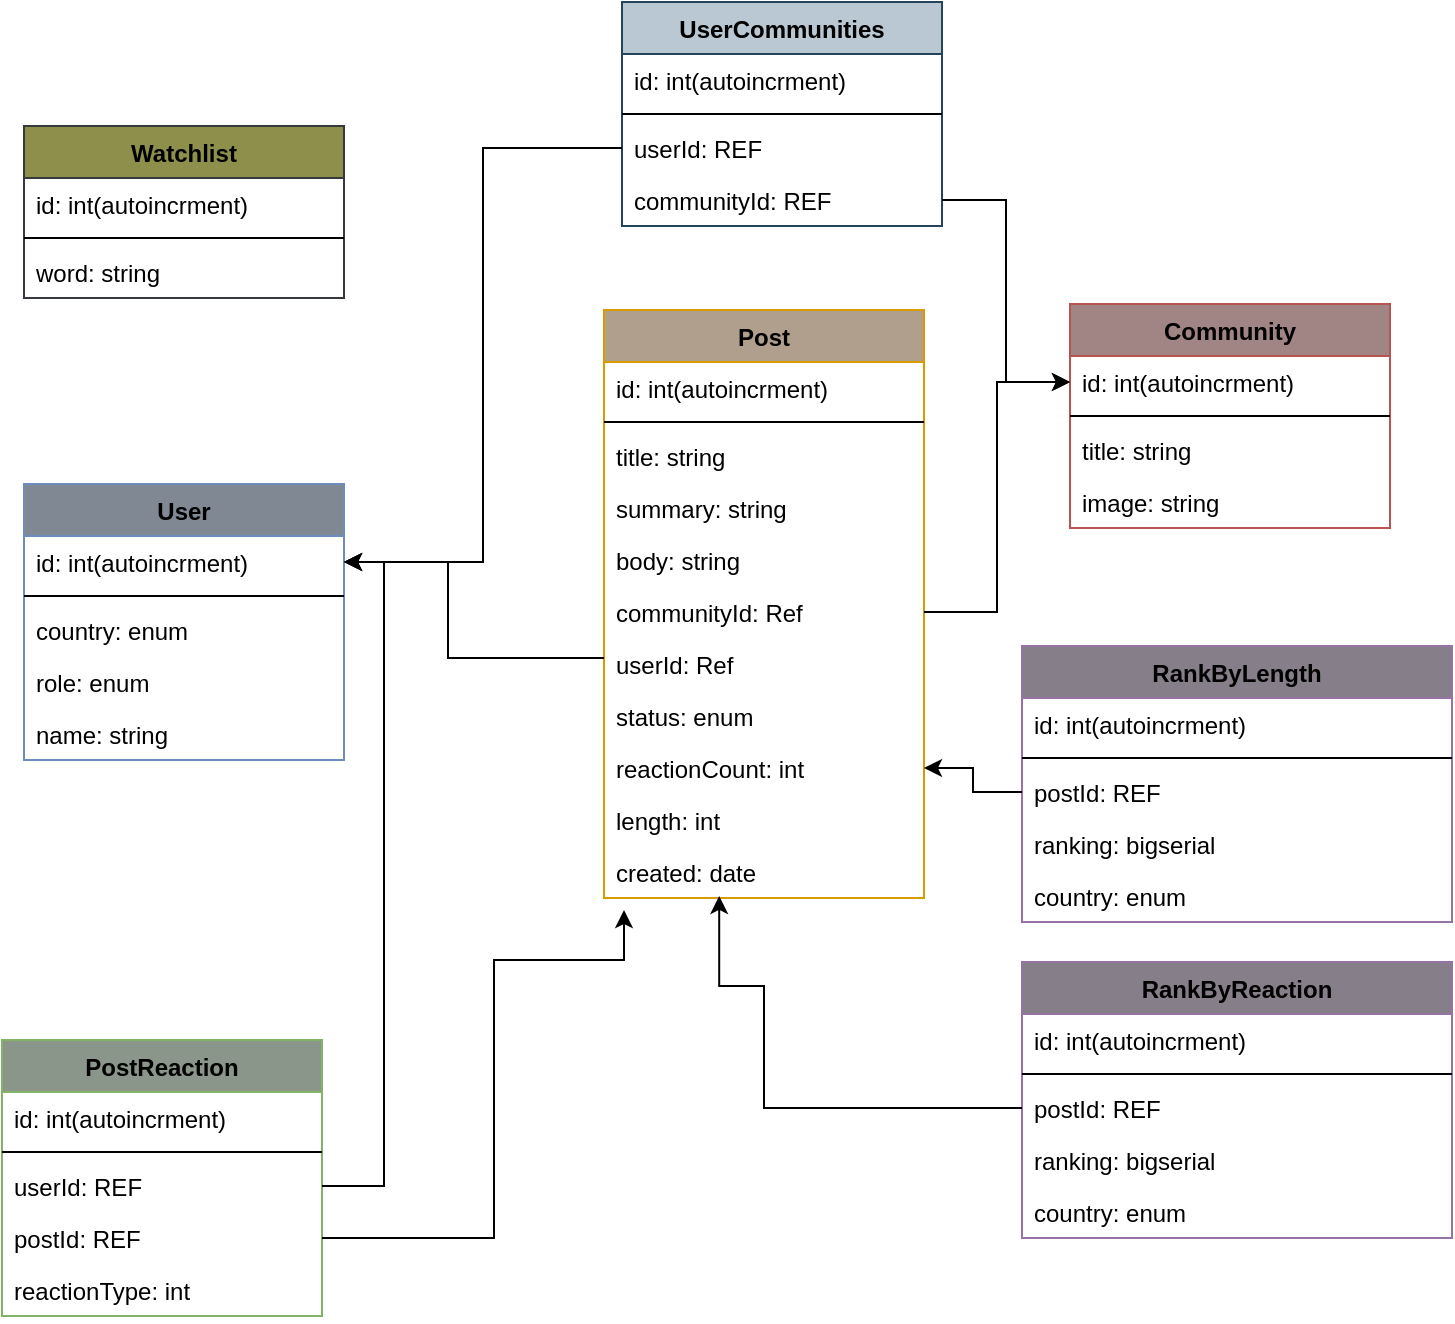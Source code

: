 <mxfile version="14.7.4" type="embed"><diagram id="yUzeiXf0-PZ1s-XsHvnF" name="Page-1"><mxGraphModel dx="1010" dy="489" grid="1" gridSize="10" guides="1" tooltips="1" connect="1" arrows="1" fold="1" page="1" pageScale="1" pageWidth="1600" pageHeight="1100" math="0" shadow="0"><root><mxCell id="0"/><mxCell id="1" parent="0"/><mxCell id="WEGL4rApuy6SPZoM_rHp-1" value="User" style="swimlane;fontStyle=1;align=center;verticalAlign=top;childLayout=stackLayout;horizontal=1;startSize=26;horizontalStack=0;resizeParent=1;resizeParentMax=0;resizeLast=0;collapsible=1;marginBottom=0;labelBackgroundColor=none;strokeColor=#6c8ebf;fillColor=#808894;" parent="1" vertex="1"><mxGeometry x="123" y="346" width="160" height="138" as="geometry"/></mxCell><mxCell id="WEGL4rApuy6SPZoM_rHp-2" value="id: int(autoincrment)" style="text;strokeColor=none;fillColor=none;align=left;verticalAlign=top;spacingLeft=4;spacingRight=4;overflow=hidden;rotatable=0;points=[[0,0.5],[1,0.5]];portConstraint=eastwest;" parent="WEGL4rApuy6SPZoM_rHp-1" vertex="1"><mxGeometry y="26" width="160" height="26" as="geometry"/></mxCell><mxCell id="WEGL4rApuy6SPZoM_rHp-3" value="" style="line;strokeWidth=1;fillColor=none;align=left;verticalAlign=middle;spacingTop=-1;spacingLeft=3;spacingRight=3;rotatable=0;labelPosition=right;points=[];portConstraint=eastwest;" parent="WEGL4rApuy6SPZoM_rHp-1" vertex="1"><mxGeometry y="52" width="160" height="8" as="geometry"/></mxCell><mxCell id="WEGL4rApuy6SPZoM_rHp-4" value="country: enum" style="text;strokeColor=none;fillColor=none;align=left;verticalAlign=top;spacingLeft=4;spacingRight=4;overflow=hidden;rotatable=0;points=[[0,0.5],[1,0.5]];portConstraint=eastwest;" parent="WEGL4rApuy6SPZoM_rHp-1" vertex="1"><mxGeometry y="60" width="160" height="26" as="geometry"/></mxCell><mxCell id="WEGL4rApuy6SPZoM_rHp-5" value="role: enum" style="text;strokeColor=none;fillColor=none;align=left;verticalAlign=top;spacingLeft=4;spacingRight=4;overflow=hidden;rotatable=0;points=[[0,0.5],[1,0.5]];portConstraint=eastwest;" parent="WEGL4rApuy6SPZoM_rHp-1" vertex="1"><mxGeometry y="86" width="160" height="26" as="geometry"/></mxCell><mxCell id="WEGL4rApuy6SPZoM_rHp-6" value="name: string" style="text;strokeColor=none;fillColor=none;align=left;verticalAlign=top;spacingLeft=4;spacingRight=4;overflow=hidden;rotatable=0;points=[[0,0.5],[1,0.5]];portConstraint=eastwest;" parent="WEGL4rApuy6SPZoM_rHp-1" vertex="1"><mxGeometry y="112" width="160" height="26" as="geometry"/></mxCell><mxCell id="WEGL4rApuy6SPZoM_rHp-7" value="Community" style="swimlane;fontStyle=1;align=center;verticalAlign=top;childLayout=stackLayout;horizontal=1;startSize=26;horizontalStack=0;resizeParent=1;resizeParentMax=0;resizeLast=0;collapsible=1;marginBottom=0;strokeColor=#b85450;fillColor=#A18584;" parent="1" vertex="1"><mxGeometry x="646" y="256" width="160" height="112" as="geometry"/></mxCell><mxCell id="WEGL4rApuy6SPZoM_rHp-8" value="id: int(autoincrment)" style="text;strokeColor=none;fillColor=none;align=left;verticalAlign=top;spacingLeft=4;spacingRight=4;overflow=hidden;rotatable=0;points=[[0,0.5],[1,0.5]];portConstraint=eastwest;" parent="WEGL4rApuy6SPZoM_rHp-7" vertex="1"><mxGeometry y="26" width="160" height="26" as="geometry"/></mxCell><mxCell id="WEGL4rApuy6SPZoM_rHp-9" value="" style="line;strokeWidth=1;fillColor=none;align=left;verticalAlign=middle;spacingTop=-1;spacingLeft=3;spacingRight=3;rotatable=0;labelPosition=right;points=[];portConstraint=eastwest;" parent="WEGL4rApuy6SPZoM_rHp-7" vertex="1"><mxGeometry y="52" width="160" height="8" as="geometry"/></mxCell><mxCell id="WEGL4rApuy6SPZoM_rHp-10" value="title: string" style="text;strokeColor=none;fillColor=none;align=left;verticalAlign=top;spacingLeft=4;spacingRight=4;overflow=hidden;rotatable=0;points=[[0,0.5],[1,0.5]];portConstraint=eastwest;" parent="WEGL4rApuy6SPZoM_rHp-7" vertex="1"><mxGeometry y="60" width="160" height="26" as="geometry"/></mxCell><mxCell id="WEGL4rApuy6SPZoM_rHp-11" value="image: string" style="text;strokeColor=none;fillColor=none;align=left;verticalAlign=top;spacingLeft=4;spacingRight=4;overflow=hidden;rotatable=0;points=[[0,0.5],[1,0.5]];portConstraint=eastwest;" parent="WEGL4rApuy6SPZoM_rHp-7" vertex="1"><mxGeometry y="86" width="160" height="26" as="geometry"/></mxCell><mxCell id="WEGL4rApuy6SPZoM_rHp-12" value="Post" style="swimlane;fontStyle=1;align=center;verticalAlign=top;childLayout=stackLayout;horizontal=1;startSize=26;horizontalStack=0;resizeParent=1;resizeParentMax=0;resizeLast=0;collapsible=1;marginBottom=0;strokeColor=#d79b00;fillColor=#B09F8D;" parent="1" vertex="1"><mxGeometry x="413" y="259" width="160" height="294" as="geometry"/></mxCell><mxCell id="WEGL4rApuy6SPZoM_rHp-13" value="id: int(autoincrment)" style="text;strokeColor=none;fillColor=none;align=left;verticalAlign=top;spacingLeft=4;spacingRight=4;overflow=hidden;rotatable=0;points=[[0,0.5],[1,0.5]];portConstraint=eastwest;" parent="WEGL4rApuy6SPZoM_rHp-12" vertex="1"><mxGeometry y="26" width="160" height="26" as="geometry"/></mxCell><mxCell id="WEGL4rApuy6SPZoM_rHp-14" value="" style="line;strokeWidth=1;fillColor=none;align=left;verticalAlign=middle;spacingTop=-1;spacingLeft=3;spacingRight=3;rotatable=0;labelPosition=right;points=[];portConstraint=eastwest;" parent="WEGL4rApuy6SPZoM_rHp-12" vertex="1"><mxGeometry y="52" width="160" height="8" as="geometry"/></mxCell><mxCell id="WEGL4rApuy6SPZoM_rHp-15" value="title: string" style="text;strokeColor=none;fillColor=none;align=left;verticalAlign=top;spacingLeft=4;spacingRight=4;overflow=hidden;rotatable=0;points=[[0,0.5],[1,0.5]];portConstraint=eastwest;" parent="WEGL4rApuy6SPZoM_rHp-12" vertex="1"><mxGeometry y="60" width="160" height="26" as="geometry"/></mxCell><mxCell id="WEGL4rApuy6SPZoM_rHp-16" value="summary: string" style="text;strokeColor=none;fillColor=none;align=left;verticalAlign=top;spacingLeft=4;spacingRight=4;overflow=hidden;rotatable=0;points=[[0,0.5],[1,0.5]];portConstraint=eastwest;" parent="WEGL4rApuy6SPZoM_rHp-12" vertex="1"><mxGeometry y="86" width="160" height="26" as="geometry"/></mxCell><mxCell id="WEGL4rApuy6SPZoM_rHp-17" value="body: string" style="text;strokeColor=none;fillColor=none;align=left;verticalAlign=top;spacingLeft=4;spacingRight=4;overflow=hidden;rotatable=0;points=[[0,0.5],[1,0.5]];portConstraint=eastwest;" parent="WEGL4rApuy6SPZoM_rHp-12" vertex="1"><mxGeometry y="112" width="160" height="26" as="geometry"/></mxCell><mxCell id="WEGL4rApuy6SPZoM_rHp-18" value="communityId: Ref" style="text;strokeColor=none;fillColor=none;align=left;verticalAlign=top;spacingLeft=4;spacingRight=4;overflow=hidden;rotatable=0;points=[[0,0.5],[1,0.5]];portConstraint=eastwest;" parent="WEGL4rApuy6SPZoM_rHp-12" vertex="1"><mxGeometry y="138" width="160" height="26" as="geometry"/></mxCell><mxCell id="WEGL4rApuy6SPZoM_rHp-19" value="userId: Ref" style="text;strokeColor=none;fillColor=none;align=left;verticalAlign=top;spacingLeft=4;spacingRight=4;overflow=hidden;rotatable=0;points=[[0,0.5],[1,0.5]];portConstraint=eastwest;" parent="WEGL4rApuy6SPZoM_rHp-12" vertex="1"><mxGeometry y="164" width="160" height="26" as="geometry"/></mxCell><mxCell id="WEGL4rApuy6SPZoM_rHp-20" value="status: enum" style="text;strokeColor=none;fillColor=none;align=left;verticalAlign=top;spacingLeft=4;spacingRight=4;overflow=hidden;rotatable=0;points=[[0,0.5],[1,0.5]];portConstraint=eastwest;" parent="WEGL4rApuy6SPZoM_rHp-12" vertex="1"><mxGeometry y="190" width="160" height="26" as="geometry"/></mxCell><mxCell id="WEGL4rApuy6SPZoM_rHp-21" value="reactionCount: int" style="text;strokeColor=none;fillColor=none;align=left;verticalAlign=top;spacingLeft=4;spacingRight=4;overflow=hidden;rotatable=0;points=[[0,0.5],[1,0.5]];portConstraint=eastwest;" parent="WEGL4rApuy6SPZoM_rHp-12" vertex="1"><mxGeometry y="216" width="160" height="26" as="geometry"/></mxCell><mxCell id="WEGL4rApuy6SPZoM_rHp-22" value="length: int" style="text;strokeColor=none;fillColor=none;align=left;verticalAlign=top;spacingLeft=4;spacingRight=4;overflow=hidden;rotatable=0;points=[[0,0.5],[1,0.5]];portConstraint=eastwest;" parent="WEGL4rApuy6SPZoM_rHp-12" vertex="1"><mxGeometry y="242" width="160" height="26" as="geometry"/></mxCell><mxCell id="WEGL4rApuy6SPZoM_rHp-23" value="created: date" style="text;strokeColor=none;fillColor=none;align=left;verticalAlign=top;spacingLeft=4;spacingRight=4;overflow=hidden;rotatable=0;points=[[0,0.5],[1,0.5]];portConstraint=eastwest;" parent="WEGL4rApuy6SPZoM_rHp-12" vertex="1"><mxGeometry y="268" width="160" height="26" as="geometry"/></mxCell><mxCell id="WEGL4rApuy6SPZoM_rHp-24" style="edgeStyle=orthogonalEdgeStyle;rounded=0;orthogonalLoop=1;jettySize=auto;html=1;" parent="1" source="WEGL4rApuy6SPZoM_rHp-18" target="WEGL4rApuy6SPZoM_rHp-8" edge="1"><mxGeometry relative="1" as="geometry"/></mxCell><mxCell id="WEGL4rApuy6SPZoM_rHp-25" style="edgeStyle=orthogonalEdgeStyle;rounded=0;orthogonalLoop=1;jettySize=auto;html=1;entryX=1;entryY=0.5;entryDx=0;entryDy=0;" parent="1" source="WEGL4rApuy6SPZoM_rHp-19" target="WEGL4rApuy6SPZoM_rHp-2" edge="1"><mxGeometry relative="1" as="geometry"><Array as="points"><mxPoint x="335" y="433"/><mxPoint x="335" y="385"/></Array></mxGeometry></mxCell><mxCell id="WEGL4rApuy6SPZoM_rHp-26" value="PostReaction" style="swimlane;fontStyle=1;align=center;verticalAlign=top;childLayout=stackLayout;horizontal=1;startSize=26;horizontalStack=0;resizeParent=1;resizeParentMax=0;resizeLast=0;collapsible=1;marginBottom=0;strokeColor=#82b366;fillColor=#8A9689;" parent="1" vertex="1"><mxGeometry x="112" y="624" width="160" height="138" as="geometry"/></mxCell><mxCell id="WEGL4rApuy6SPZoM_rHp-27" value="id: int(autoincrment)" style="text;strokeColor=none;fillColor=none;align=left;verticalAlign=top;spacingLeft=4;spacingRight=4;overflow=hidden;rotatable=0;points=[[0,0.5],[1,0.5]];portConstraint=eastwest;" parent="WEGL4rApuy6SPZoM_rHp-26" vertex="1"><mxGeometry y="26" width="160" height="26" as="geometry"/></mxCell><mxCell id="WEGL4rApuy6SPZoM_rHp-28" value="" style="line;strokeWidth=1;fillColor=none;align=left;verticalAlign=middle;spacingTop=-1;spacingLeft=3;spacingRight=3;rotatable=0;labelPosition=right;points=[];portConstraint=eastwest;" parent="WEGL4rApuy6SPZoM_rHp-26" vertex="1"><mxGeometry y="52" width="160" height="8" as="geometry"/></mxCell><mxCell id="WEGL4rApuy6SPZoM_rHp-29" value="userId: REF" style="text;strokeColor=none;fillColor=none;align=left;verticalAlign=top;spacingLeft=4;spacingRight=4;overflow=hidden;rotatable=0;points=[[0,0.5],[1,0.5]];portConstraint=eastwest;" parent="WEGL4rApuy6SPZoM_rHp-26" vertex="1"><mxGeometry y="60" width="160" height="26" as="geometry"/></mxCell><mxCell id="WEGL4rApuy6SPZoM_rHp-30" value="postId: REF" style="text;strokeColor=none;fillColor=none;align=left;verticalAlign=top;spacingLeft=4;spacingRight=4;overflow=hidden;rotatable=0;points=[[0,0.5],[1,0.5]];portConstraint=eastwest;" parent="WEGL4rApuy6SPZoM_rHp-26" vertex="1"><mxGeometry y="86" width="160" height="26" as="geometry"/></mxCell><mxCell id="WEGL4rApuy6SPZoM_rHp-31" value="reactionType: int" style="text;strokeColor=none;fillColor=none;align=left;verticalAlign=top;spacingLeft=4;spacingRight=4;overflow=hidden;rotatable=0;points=[[0,0.5],[1,0.5]];portConstraint=eastwest;" parent="WEGL4rApuy6SPZoM_rHp-26" vertex="1"><mxGeometry y="112" width="160" height="26" as="geometry"/></mxCell><mxCell id="WEGL4rApuy6SPZoM_rHp-32" style="edgeStyle=orthogonalEdgeStyle;rounded=0;orthogonalLoop=1;jettySize=auto;html=1;entryX=1;entryY=0.5;entryDx=0;entryDy=0;" parent="1" source="WEGL4rApuy6SPZoM_rHp-29" target="WEGL4rApuy6SPZoM_rHp-2" edge="1"><mxGeometry relative="1" as="geometry"/></mxCell><mxCell id="WEGL4rApuy6SPZoM_rHp-33" value="UserCommunities" style="swimlane;fontStyle=1;align=center;verticalAlign=top;childLayout=stackLayout;horizontal=1;startSize=26;horizontalStack=0;resizeParent=1;resizeParentMax=0;resizeLast=0;collapsible=1;marginBottom=0;fillColor=#bac8d3;strokeColor=#23445d;" parent="1" vertex="1"><mxGeometry x="422" y="105" width="160" height="112" as="geometry"/></mxCell><mxCell id="WEGL4rApuy6SPZoM_rHp-34" value="id: int(autoincrment)" style="text;strokeColor=none;fillColor=none;align=left;verticalAlign=top;spacingLeft=4;spacingRight=4;overflow=hidden;rotatable=0;points=[[0,0.5],[1,0.5]];portConstraint=eastwest;" parent="WEGL4rApuy6SPZoM_rHp-33" vertex="1"><mxGeometry y="26" width="160" height="26" as="geometry"/></mxCell><mxCell id="WEGL4rApuy6SPZoM_rHp-35" value="" style="line;strokeWidth=1;fillColor=none;align=left;verticalAlign=middle;spacingTop=-1;spacingLeft=3;spacingRight=3;rotatable=0;labelPosition=right;points=[];portConstraint=eastwest;" parent="WEGL4rApuy6SPZoM_rHp-33" vertex="1"><mxGeometry y="52" width="160" height="8" as="geometry"/></mxCell><mxCell id="WEGL4rApuy6SPZoM_rHp-36" value="userId: REF" style="text;strokeColor=none;fillColor=none;align=left;verticalAlign=top;spacingLeft=4;spacingRight=4;overflow=hidden;rotatable=0;points=[[0,0.5],[1,0.5]];portConstraint=eastwest;" parent="WEGL4rApuy6SPZoM_rHp-33" vertex="1"><mxGeometry y="60" width="160" height="26" as="geometry"/></mxCell><mxCell id="WEGL4rApuy6SPZoM_rHp-37" value="communityId: REF" style="text;strokeColor=none;fillColor=none;align=left;verticalAlign=top;spacingLeft=4;spacingRight=4;overflow=hidden;rotatable=0;points=[[0,0.5],[1,0.5]];portConstraint=eastwest;" parent="WEGL4rApuy6SPZoM_rHp-33" vertex="1"><mxGeometry y="86" width="160" height="26" as="geometry"/></mxCell><mxCell id="WEGL4rApuy6SPZoM_rHp-38" style="edgeStyle=orthogonalEdgeStyle;rounded=0;orthogonalLoop=1;jettySize=auto;html=1;" parent="1" source="WEGL4rApuy6SPZoM_rHp-36" target="WEGL4rApuy6SPZoM_rHp-2" edge="1"><mxGeometry relative="1" as="geometry"/></mxCell><mxCell id="WEGL4rApuy6SPZoM_rHp-39" style="edgeStyle=orthogonalEdgeStyle;rounded=0;orthogonalLoop=1;jettySize=auto;html=1;entryX=0;entryY=0.5;entryDx=0;entryDy=0;" parent="1" source="WEGL4rApuy6SPZoM_rHp-37" target="WEGL4rApuy6SPZoM_rHp-8" edge="1"><mxGeometry relative="1" as="geometry"/></mxCell><mxCell id="WEGL4rApuy6SPZoM_rHp-40" value="Watchlist" style="swimlane;fontStyle=1;align=center;verticalAlign=top;childLayout=stackLayout;horizontal=1;startSize=26;horizontalStack=0;resizeParent=1;resizeParentMax=0;resizeLast=0;collapsible=1;marginBottom=0;strokeColor=#36393d;fillColor=#8F8F4C;" parent="1" vertex="1"><mxGeometry x="123" y="167" width="160" height="86" as="geometry"/></mxCell><mxCell id="WEGL4rApuy6SPZoM_rHp-41" value="id: int(autoincrment)" style="text;strokeColor=none;fillColor=none;align=left;verticalAlign=top;spacingLeft=4;spacingRight=4;overflow=hidden;rotatable=0;points=[[0,0.5],[1,0.5]];portConstraint=eastwest;" parent="WEGL4rApuy6SPZoM_rHp-40" vertex="1"><mxGeometry y="26" width="160" height="26" as="geometry"/></mxCell><mxCell id="WEGL4rApuy6SPZoM_rHp-42" value="" style="line;strokeWidth=1;fillColor=none;align=left;verticalAlign=middle;spacingTop=-1;spacingLeft=3;spacingRight=3;rotatable=0;labelPosition=right;points=[];portConstraint=eastwest;" parent="WEGL4rApuy6SPZoM_rHp-40" vertex="1"><mxGeometry y="52" width="160" height="8" as="geometry"/></mxCell><mxCell id="WEGL4rApuy6SPZoM_rHp-43" value="word: string" style="text;strokeColor=none;fillColor=none;align=left;verticalAlign=top;spacingLeft=4;spacingRight=4;overflow=hidden;rotatable=0;points=[[0,0.5],[1,0.5]];portConstraint=eastwest;" parent="WEGL4rApuy6SPZoM_rHp-40" vertex="1"><mxGeometry y="60" width="160" height="26" as="geometry"/></mxCell><mxCell id="WEGL4rApuy6SPZoM_rHp-44" value="RankByReaction" style="swimlane;fontStyle=1;align=center;verticalAlign=top;childLayout=stackLayout;horizontal=1;startSize=26;horizontalStack=0;resizeParent=1;resizeParentMax=0;resizeLast=0;collapsible=1;marginBottom=0;strokeColor=#9673a6;fillColor=#867F8A;" parent="1" vertex="1"><mxGeometry x="622" y="585" width="215" height="138" as="geometry"/></mxCell><mxCell id="WEGL4rApuy6SPZoM_rHp-45" value="id: int(autoincrment)" style="text;strokeColor=none;fillColor=none;align=left;verticalAlign=top;spacingLeft=4;spacingRight=4;overflow=hidden;rotatable=0;points=[[0,0.5],[1,0.5]];portConstraint=eastwest;" parent="WEGL4rApuy6SPZoM_rHp-44" vertex="1"><mxGeometry y="26" width="215" height="26" as="geometry"/></mxCell><mxCell id="WEGL4rApuy6SPZoM_rHp-46" value="" style="line;strokeWidth=1;fillColor=none;align=left;verticalAlign=middle;spacingTop=-1;spacingLeft=3;spacingRight=3;rotatable=0;labelPosition=right;points=[];portConstraint=eastwest;" parent="WEGL4rApuy6SPZoM_rHp-44" vertex="1"><mxGeometry y="52" width="215" height="8" as="geometry"/></mxCell><mxCell id="WEGL4rApuy6SPZoM_rHp-47" value="postId: REF" style="text;strokeColor=none;fillColor=none;align=left;verticalAlign=top;spacingLeft=4;spacingRight=4;overflow=hidden;rotatable=0;points=[[0,0.5],[1,0.5]];portConstraint=eastwest;" parent="WEGL4rApuy6SPZoM_rHp-44" vertex="1"><mxGeometry y="60" width="215" height="26" as="geometry"/></mxCell><mxCell id="WEGL4rApuy6SPZoM_rHp-48" value="ranking: bigserial" style="text;strokeColor=none;fillColor=none;align=left;verticalAlign=top;spacingLeft=4;spacingRight=4;overflow=hidden;rotatable=0;points=[[0,0.5],[1,0.5]];portConstraint=eastwest;" parent="WEGL4rApuy6SPZoM_rHp-44" vertex="1"><mxGeometry y="86" width="215" height="26" as="geometry"/></mxCell><mxCell id="WEGL4rApuy6SPZoM_rHp-49" value="country: enum" style="text;strokeColor=none;fillColor=none;align=left;verticalAlign=top;spacingLeft=4;spacingRight=4;overflow=hidden;rotatable=0;points=[[0,0.5],[1,0.5]];portConstraint=eastwest;" parent="WEGL4rApuy6SPZoM_rHp-44" vertex="1"><mxGeometry y="112" width="215" height="26" as="geometry"/></mxCell><mxCell id="WEGL4rApuy6SPZoM_rHp-50" value="RankByLength" style="swimlane;fontStyle=1;align=center;verticalAlign=top;childLayout=stackLayout;horizontal=1;startSize=26;horizontalStack=0;resizeParent=1;resizeParentMax=0;resizeLast=0;collapsible=1;marginBottom=0;strokeColor=#9673a6;fillColor=#867F8A;" parent="1" vertex="1"><mxGeometry x="622" y="427" width="215" height="138" as="geometry"/></mxCell><mxCell id="WEGL4rApuy6SPZoM_rHp-51" value="id: int(autoincrment)" style="text;strokeColor=none;fillColor=none;align=left;verticalAlign=top;spacingLeft=4;spacingRight=4;overflow=hidden;rotatable=0;points=[[0,0.5],[1,0.5]];portConstraint=eastwest;" parent="WEGL4rApuy6SPZoM_rHp-50" vertex="1"><mxGeometry y="26" width="215" height="26" as="geometry"/></mxCell><mxCell id="WEGL4rApuy6SPZoM_rHp-52" value="" style="line;strokeWidth=1;fillColor=none;align=left;verticalAlign=middle;spacingTop=-1;spacingLeft=3;spacingRight=3;rotatable=0;labelPosition=right;points=[];portConstraint=eastwest;" parent="WEGL4rApuy6SPZoM_rHp-50" vertex="1"><mxGeometry y="52" width="215" height="8" as="geometry"/></mxCell><mxCell id="WEGL4rApuy6SPZoM_rHp-53" value="postId: REF" style="text;strokeColor=none;fillColor=none;align=left;verticalAlign=top;spacingLeft=4;spacingRight=4;overflow=hidden;rotatable=0;points=[[0,0.5],[1,0.5]];portConstraint=eastwest;" parent="WEGL4rApuy6SPZoM_rHp-50" vertex="1"><mxGeometry y="60" width="215" height="26" as="geometry"/></mxCell><mxCell id="WEGL4rApuy6SPZoM_rHp-54" value="ranking: bigserial" style="text;strokeColor=none;fillColor=none;align=left;verticalAlign=top;spacingLeft=4;spacingRight=4;overflow=hidden;rotatable=0;points=[[0,0.5],[1,0.5]];portConstraint=eastwest;" parent="WEGL4rApuy6SPZoM_rHp-50" vertex="1"><mxGeometry y="86" width="215" height="26" as="geometry"/></mxCell><mxCell id="WEGL4rApuy6SPZoM_rHp-55" value="country: enum" style="text;strokeColor=none;fillColor=none;align=left;verticalAlign=top;spacingLeft=4;spacingRight=4;overflow=hidden;rotatable=0;points=[[0,0.5],[1,0.5]];portConstraint=eastwest;" parent="WEGL4rApuy6SPZoM_rHp-50" vertex="1"><mxGeometry y="112" width="215" height="26" as="geometry"/></mxCell><mxCell id="WEGL4rApuy6SPZoM_rHp-56" style="edgeStyle=orthogonalEdgeStyle;rounded=0;orthogonalLoop=1;jettySize=auto;html=1;fontColor=#000000;" parent="1" source="WEGL4rApuy6SPZoM_rHp-30" edge="1"><mxGeometry relative="1" as="geometry"><mxPoint x="423" y="559" as="targetPoint"/><Array as="points"><mxPoint x="358" y="723"/><mxPoint x="358" y="584"/><mxPoint x="423" y="584"/></Array></mxGeometry></mxCell><mxCell id="WEGL4rApuy6SPZoM_rHp-57" style="edgeStyle=orthogonalEdgeStyle;rounded=0;orthogonalLoop=1;jettySize=auto;html=1;entryX=0.36;entryY=0.96;entryDx=0;entryDy=0;entryPerimeter=0;fontColor=#000000;exitX=0;exitY=0.5;exitDx=0;exitDy=0;" parent="1" source="WEGL4rApuy6SPZoM_rHp-47" target="WEGL4rApuy6SPZoM_rHp-23" edge="1"><mxGeometry relative="1" as="geometry"><mxPoint x="390" y="742" as="sourcePoint"/><Array as="points"><mxPoint x="493" y="658"/><mxPoint x="493" y="597"/><mxPoint x="471" y="597"/></Array></mxGeometry></mxCell><mxCell id="WEGL4rApuy6SPZoM_rHp-58" style="edgeStyle=orthogonalEdgeStyle;rounded=0;orthogonalLoop=1;jettySize=auto;html=1;entryX=1;entryY=0.5;entryDx=0;entryDy=0;fontColor=#000000;" parent="1" source="WEGL4rApuy6SPZoM_rHp-53" target="WEGL4rApuy6SPZoM_rHp-21" edge="1"><mxGeometry relative="1" as="geometry"/></mxCell></root></mxGraphModel></diagram></mxfile>
